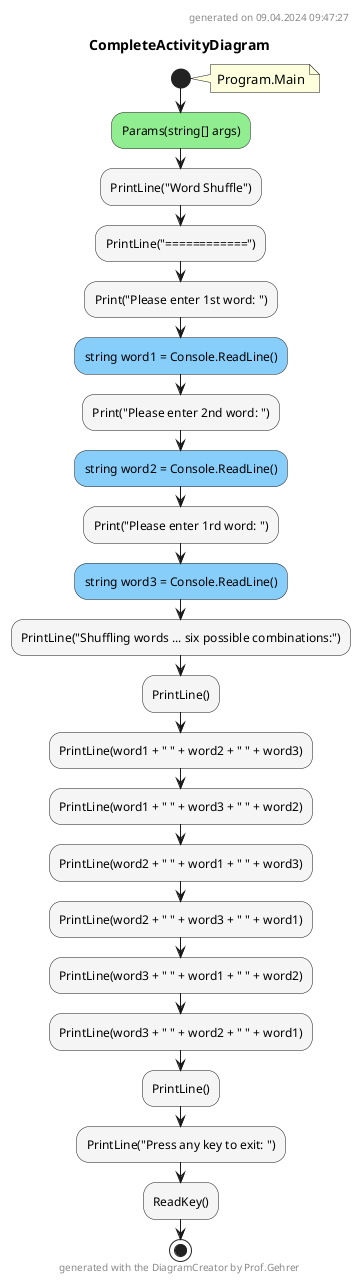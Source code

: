 @startuml CompleteActivityDiagram
header
generated on 09.04.2024 09:47:27
end header
title CompleteActivityDiagram
start
note right:  Program.Main
#LightGreen:Params(string[] args);
#WhiteSmoke:PrintLine("Word Shuffle");
#WhiteSmoke:PrintLine("============");
#WhiteSmoke:Print("Please enter 1st word: ");
#LightSkyBlue:string word1 = Console.ReadLine();
#WhiteSmoke:Print("Please enter 2nd word: ");
#LightSkyBlue:string word2 = Console.ReadLine();
#WhiteSmoke:Print("Please enter 1rd word: ");
#LightSkyBlue:string word3 = Console.ReadLine();
#WhiteSmoke:PrintLine("Shuffling words ... six possible combinations:");
#WhiteSmoke:PrintLine();
#WhiteSmoke:PrintLine(word1 + " " + word2 + " " + word3);
#WhiteSmoke:PrintLine(word1 + " " + word3 + " " + word2);
#WhiteSmoke:PrintLine(word2 + " " + word1 + " " + word3);
#WhiteSmoke:PrintLine(word2 + " " + word3 + " " + word1);
#WhiteSmoke:PrintLine(word3 + " " + word1 + " " + word2);
#WhiteSmoke:PrintLine(word3 + " " + word2 + " " + word1);
#WhiteSmoke:PrintLine();
#WhiteSmoke:PrintLine("Press any key to exit: ");
#WhiteSmoke:ReadKey();
stop
footer
generated with the DiagramCreator by Prof.Gehrer
end footer
@enduml

